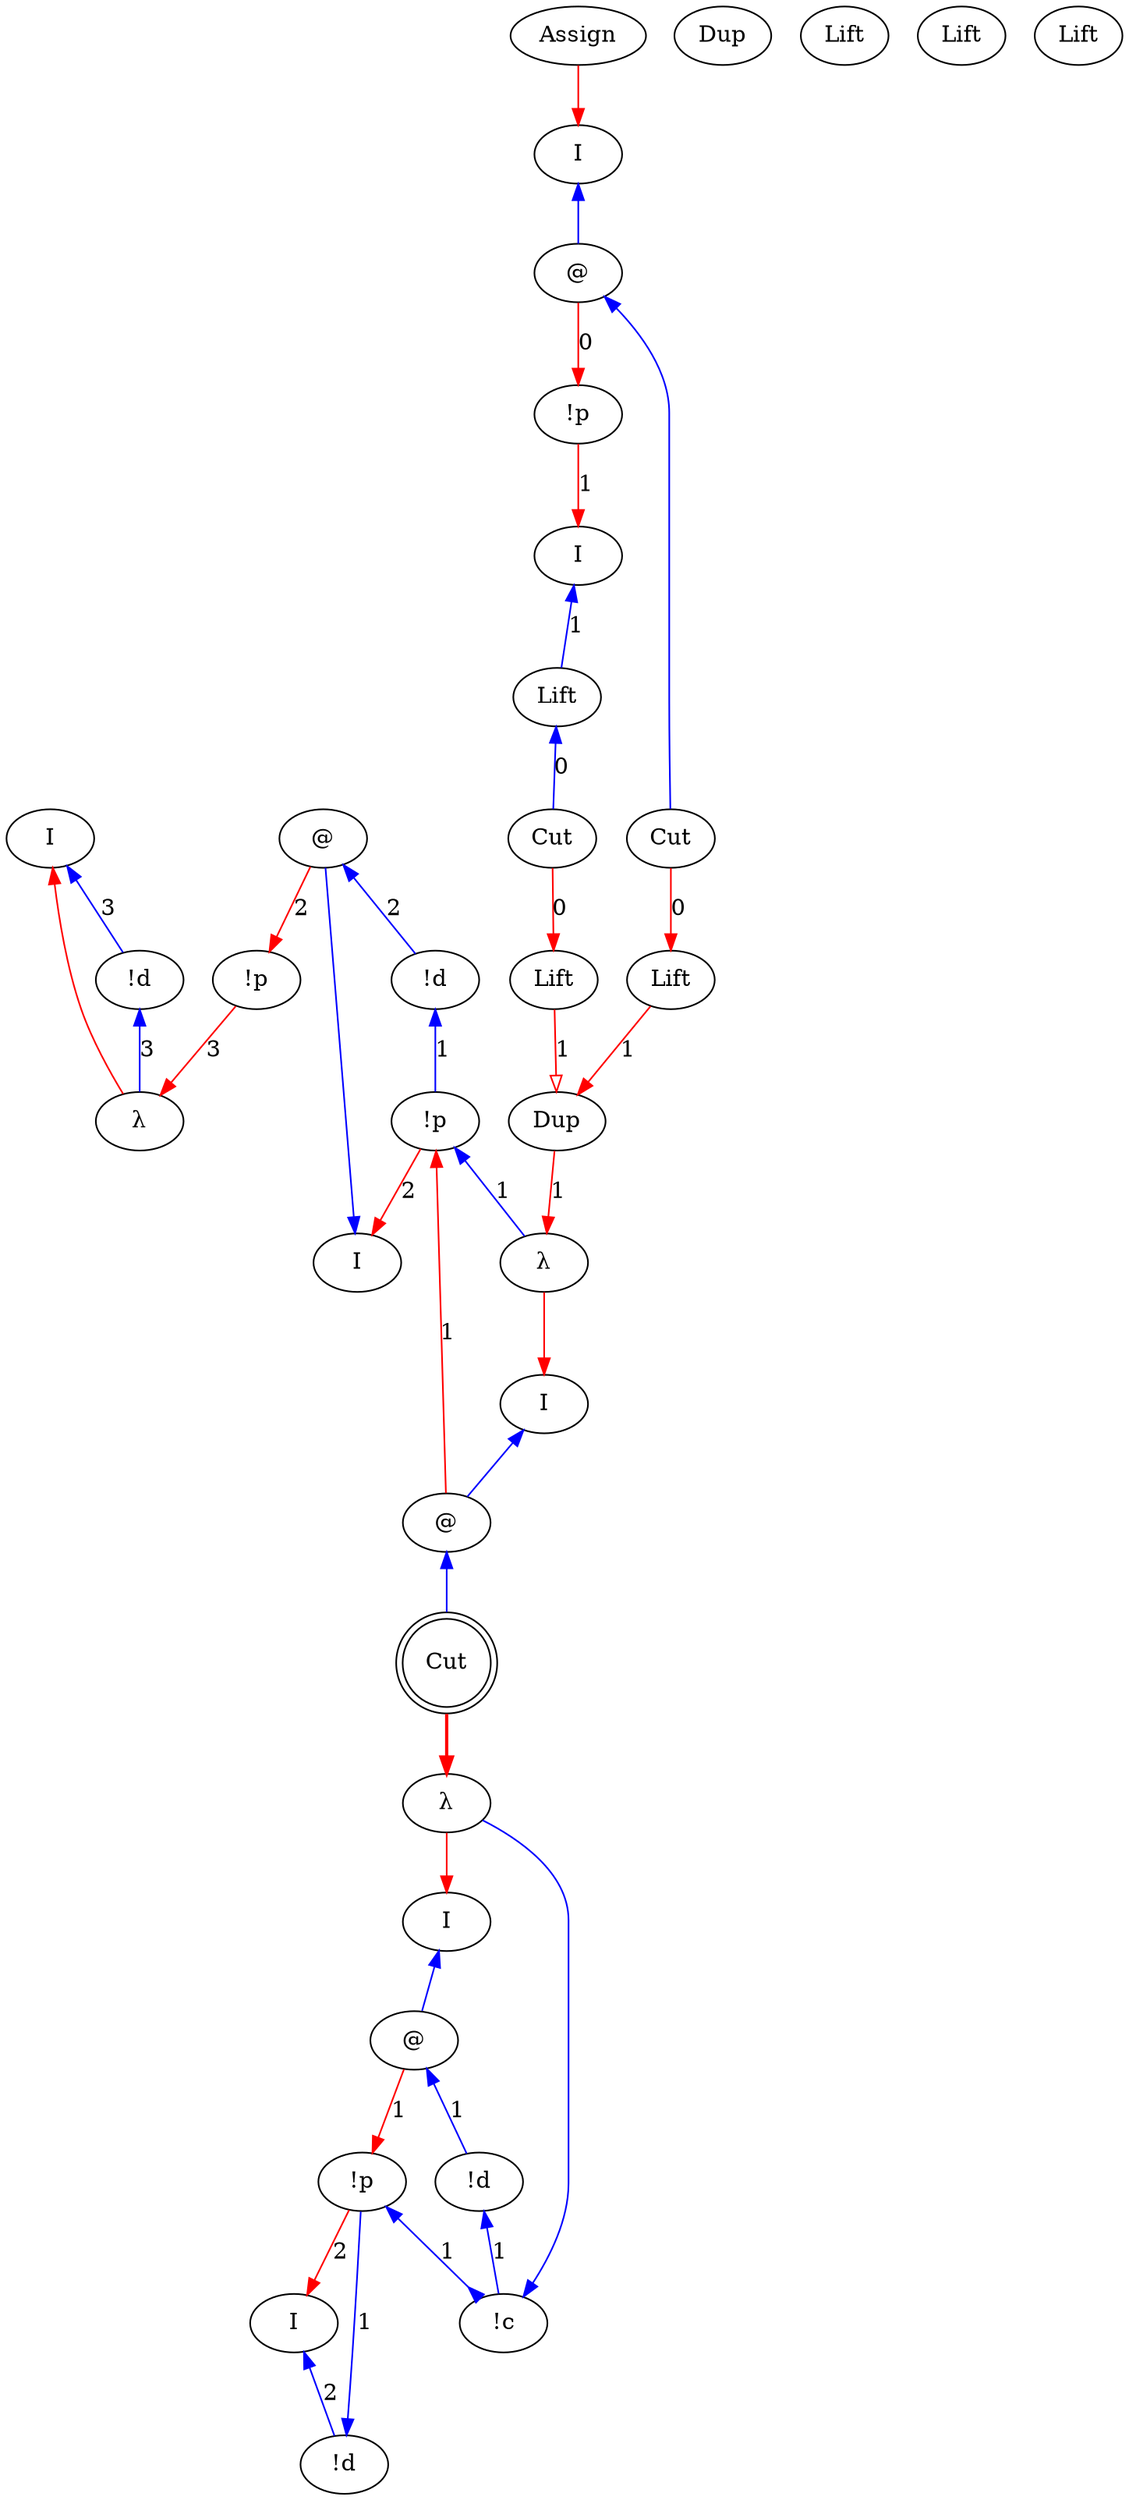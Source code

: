 digraph {
rankdir="TB"
"I0" [label="I"]
"!d1" [label="!d"]
"λ2" [label="λ"]
"!p3" [label="!p"]
"I4" [label="I"]
"@5" [label="@"]
"!d6" [label="!d"]
"!p7" [label="!p"]
"I8" [label="I"]
"@9" [label="@"]
"I10" [label="I"]
"!d11" [label="!d"]
"!p12" [label="!p"]
"I13" [label="I"]
"@14" [label="@"]
"!d15" [label="!d"]
"!c16" [label="!c"]
"λ17" [label="λ"]
"Cut18" [label="Cut",shape=doublecircle]
"λ19" [label="λ"]
"I20" [label="I"]
"I21" [label="I"]
"@22" [label="@"]
"Assign23" [label="Assign"]
"Dup24" [label="Dup"]
"Dup25" [label="Dup"]
"Cut26" [label="Cut"]
"Lift27" [label="Lift"]
"Lift28" [label="Lift"]
"!p29" [label="!p"]
"Cut30" [label="Cut"]
"Lift31" [label="Lift"]
"Lift32" [label="Lift"]
"Lift33" [label="Lift"]
"Lift34" [label="Lift"]
"!p7" -> "λ19"[color=blue,weight=1,tooltip="h34",label="1",arrowtail=normal,arrowhead=none,dir=both]
"!d6" -> "!p7"[color=blue,weight=1,tooltip="hf65",label="1",arrowtail=normal,arrowhead=none,dir=both]
"!d1" -> "λ2"[color=blue,weight=1,tooltip="i81",label="3",arrowtail=normal,arrowhead=none,dir=both]
"I0" -> "!d1"[color=blue,weight=1,tooltip="iret84",label="3",arrowtail=normal,arrowhead=none,dir=both]
"I21" -> "@22"[color=blue,weight=1,tooltip="lret19",arrowtail=normal,arrowhead=none,dir=both]
"I13" -> "@14"[color=blue,weight=1,tooltip="lret53",arrowtail=normal,arrowhead=none,dir=both]
"I8" -> "@9"[color=blue,weight=1,tooltip="lret62",arrowtail=normal,arrowhead=none,dir=both]
"I4" -> "@5"[color=blue,weight=1,tooltip="lret75",arrowtail=normal,arrowhead=none,dir=both]
"@22" -> "Cut26"[color=blue,weight=1,tooltip="lval14",arrowtail=normal,arrowhead=none,dir=both]
"@9" -> "Cut18"[color=blue,weight=1,tooltip="lval38",arrowtail=normal,arrowhead=none,dir=both]
"@14" -> "!d15"[color=blue,weight=1,tooltip="lval48",label="1",arrowtail=normal,arrowhead=none,dir=both]
"@5" -> "!d6"[color=blue,weight=1,tooltip="lval70",label="2",arrowtail=normal,arrowhead=none,dir=both]
"@22" -> "!p29"[color=red,weight=2,tooltip="newrret18",label="0",arrowhead=normal,arrowtail=none,dir=both]
"@14" -> "!p12"[color=red,weight=2,tooltip="newrret52",label="1",arrowhead=normal,arrowtail=none,dir=both]
"@9" -> "!p7"[color=red,weight=2,tooltip="newrret61",label="1",arrowhead=normal,arrowtail=none,dir=both]
"@5" -> "!p3"[color=red,weight=2,tooltip="newrret74",label="2",arrowhead=normal,arrowtail=none,dir=both]
"!p29" -> "I20"[color=red,weight=2,tooltip="newrretf23",label="1",arrowhead=normal,arrowtail=none,dir=both]
"Dup25" -> "λ19"[color=red,weight=2,tooltip="newrretf31",label="1",arrowhead=normal,arrowtail=none,dir=both]
"!p12" -> "I10"[color=red,weight=2,tooltip="newrretf57",label="2",arrowhead=normal,arrowtail=none,dir=both]
"!p7" -> "I4"[color=red,weight=2,tooltip="newrretf66",label="2",arrowhead=normal,arrowtail=none,dir=both]
"!p3" -> "λ2"[color=red,weight=2,tooltip="newrretf78",label="3",arrowhead=normal,arrowtail=none,dir=both]
"Lift28" -> "Dup25"[color=red,weight=2,tooltip="newrretf87",label="1",arrowhead=normal,arrowtail=none,dir=both]
"Lift34" -> "Dup25"[color=red,weight=2,tooltip="newrretf91",label="1",arrowhead=onormal,arrowtail=none,dir=both]
"λ19" -> "I8"[color=red,weight=2,tooltip="ret35",arrowhead=normal,arrowtail=none,dir=both]
"λ17" -> "I13"[color=red,weight=2,tooltip="ret42",arrowhead=normal,arrowtail=none,dir=both]
"Assign23" -> "I21"[color=red,weight=2,tooltip="ret8",arrowhead=normal,arrowtail=none,dir=both]
"λ2" -> "I0"[color=red,weight=2,tooltip="ret82",arrowhead=normal,arrowtail=none,dir=both]
"Cut18" -> "λ17"[color=red,weight=2,tooltip="rval39",arrowhead=normal,arrowtail=none,penwidth=2,dir=both]
"Lift33" -> "Cut30"[color=blue,weight=1,tooltip="seqDE104",label="0",arrowtail=normal,arrowhead=none,dir=both]
"Cut30" -> "Lift34"[color=red,weight=2,tooltip="seqDM102",label="0",arrowhead=normal,arrowtail=none,dir=both]
"Cut26" -> "Lift28"[color=red,weight=2,tooltip="seqDM96",label="0",arrowhead=normal,arrowtail=none,dir=both]
"I20" -> "Lift33"[color=blue,weight=1,tooltip="xret26",label="1",arrowtail=normal,arrowhead=none,dir=both]
"!c16" -> "λ17"[color=blue,weight=1,tooltip="y41",arrowtail=normal,arrowhead=none,dir=both]
"!d15" -> "!c16"[color=blue,weight=1,tooltip="yA43",label="1",arrowtail=normal,arrowhead=none,dir=both]
"!p12" -> "!c16"[color=blue,weight=1,tooltip="yB44",label="1",arrowtail=normal,arrowhead=inv,dir=both]
"!d11" -> "!p12"[color=blue,weight=1,tooltip="yBf56",label="1",arrowtail=normal,arrowhead=none,dir=both]
"I10" -> "!d11"[color=blue,weight=1,tooltip="yret60",label="2",arrowtail=normal,arrowhead=none,dir=both]
}
